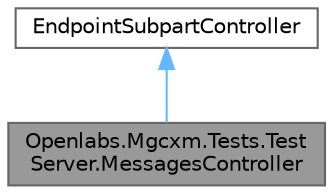 digraph "Openlabs.Mgcxm.Tests.TestServer.MessagesController"
{
 // LATEX_PDF_SIZE
  bgcolor="transparent";
  edge [fontname=Helvetica,fontsize=10,labelfontname=Helvetica,labelfontsize=10];
  node [fontname=Helvetica,fontsize=10,shape=box,height=0.2,width=0.4];
  Node1 [id="Node000001",label="Openlabs.Mgcxm.Tests.Test\lServer.MessagesController",height=0.2,width=0.4,color="gray40", fillcolor="grey60", style="filled", fontcolor="black",tooltip=" "];
  Node2 -> Node1 [id="edge1_Node000001_Node000002",dir="back",color="steelblue1",style="solid",tooltip=" "];
  Node2 [id="Node000002",label="EndpointSubpartController",height=0.2,width=0.4,color="gray40", fillcolor="white", style="filled",URL="$class_openlabs_1_1_mgcxm_1_1_common_1_1_framework_1_1_endpoint_subpart_controller.html",tooltip=" "];
}
